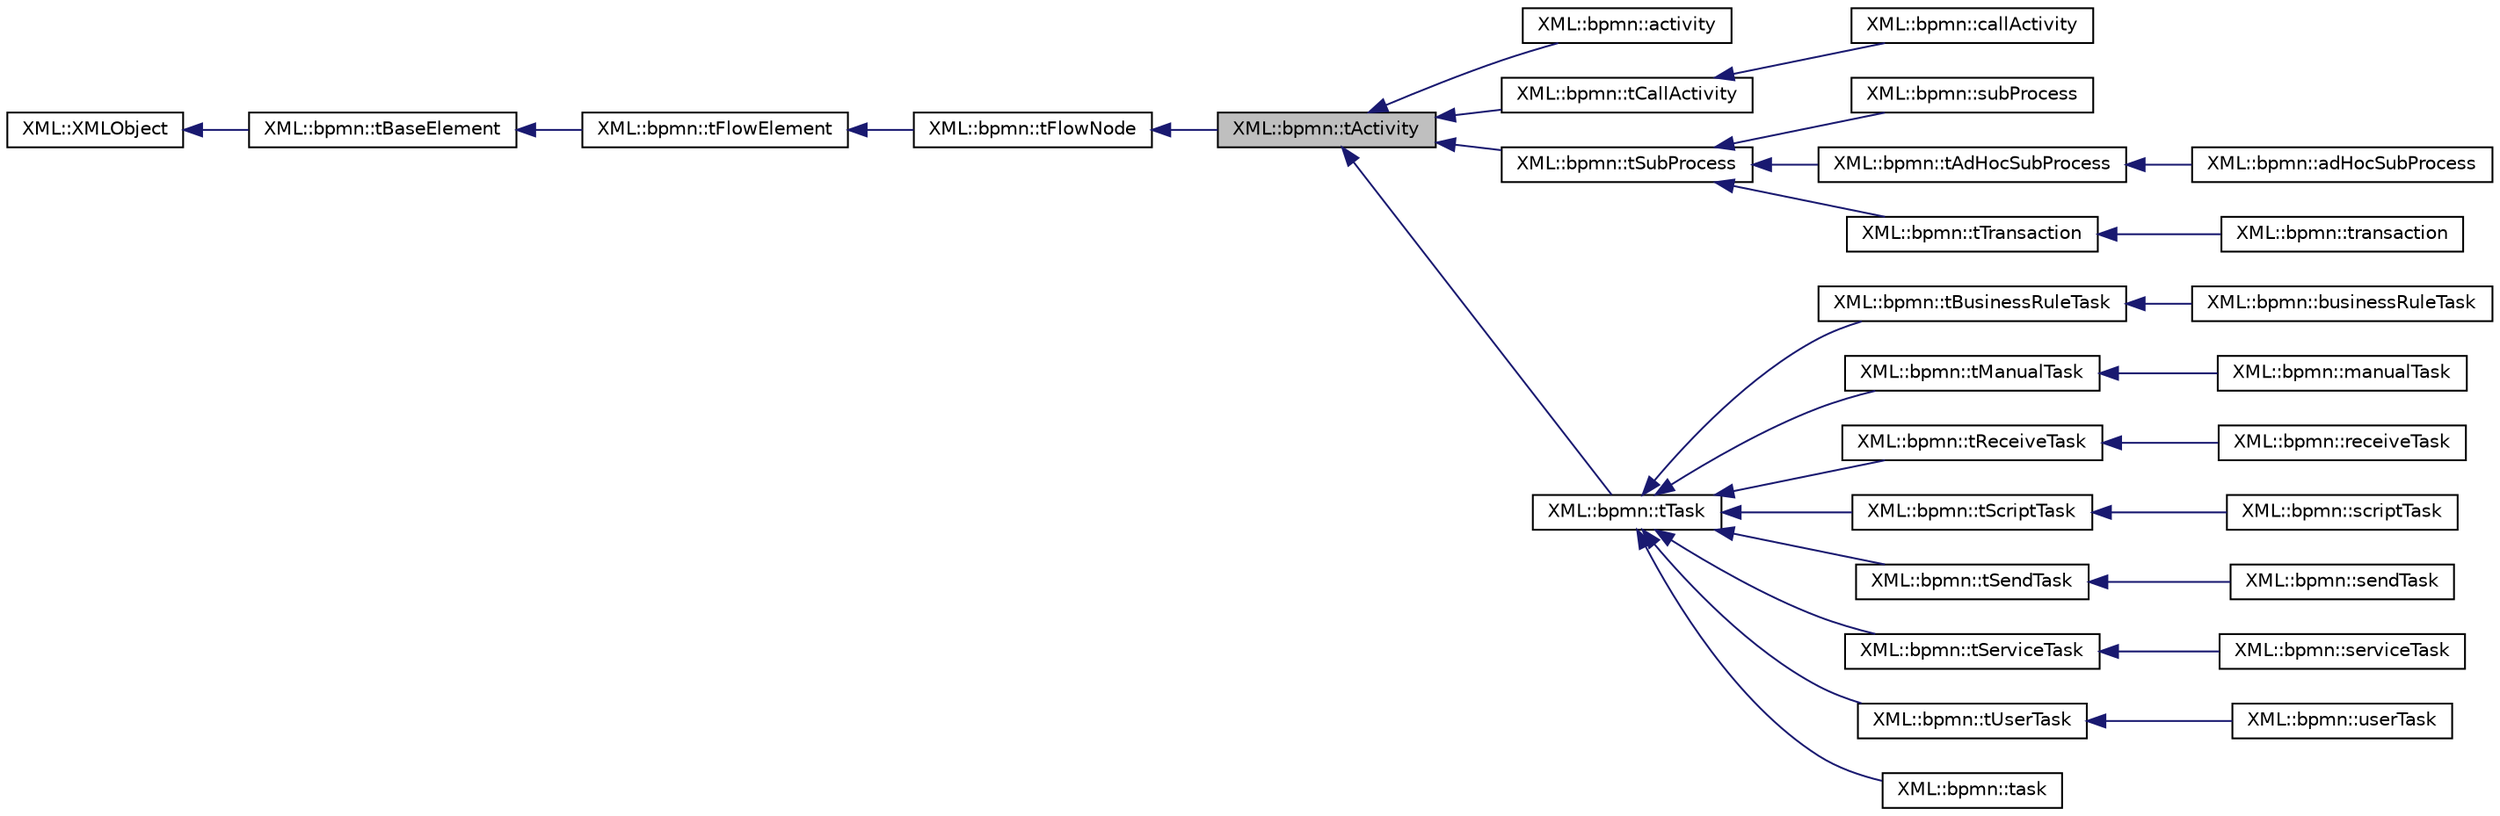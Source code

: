 digraph "XML::bpmn::tActivity"
{
 // LATEX_PDF_SIZE
  edge [fontname="Helvetica",fontsize="10",labelfontname="Helvetica",labelfontsize="10"];
  node [fontname="Helvetica",fontsize="10",shape=record];
  rankdir="LR";
  Node1 [label="XML::bpmn::tActivity",height=0.2,width=0.4,color="black", fillcolor="grey75", style="filled", fontcolor="black",tooltip=" "];
  Node2 -> Node1 [dir="back",color="midnightblue",fontsize="10",style="solid",fontname="Helvetica"];
  Node2 [label="XML::bpmn::tFlowNode",height=0.2,width=0.4,color="black", fillcolor="white", style="filled",URL="$classXML_1_1bpmn_1_1tFlowNode.html",tooltip=" "];
  Node3 -> Node2 [dir="back",color="midnightblue",fontsize="10",style="solid",fontname="Helvetica"];
  Node3 [label="XML::bpmn::tFlowElement",height=0.2,width=0.4,color="black", fillcolor="white", style="filled",URL="$classXML_1_1bpmn_1_1tFlowElement.html",tooltip=" "];
  Node4 -> Node3 [dir="back",color="midnightblue",fontsize="10",style="solid",fontname="Helvetica"];
  Node4 [label="XML::bpmn::tBaseElement",height=0.2,width=0.4,color="black", fillcolor="white", style="filled",URL="$classXML_1_1bpmn_1_1tBaseElement.html",tooltip=" "];
  Node5 -> Node4 [dir="back",color="midnightblue",fontsize="10",style="solid",fontname="Helvetica"];
  Node5 [label="XML::XMLObject",height=0.2,width=0.4,color="black", fillcolor="white", style="filled",URL="$classXML_1_1XMLObject.html",tooltip=" "];
  Node1 -> Node6 [dir="back",color="midnightblue",fontsize="10",style="solid",fontname="Helvetica"];
  Node6 [label="XML::bpmn::activity",height=0.2,width=0.4,color="black", fillcolor="white", style="filled",URL="$classXML_1_1bpmn_1_1activity.html",tooltip=" "];
  Node1 -> Node7 [dir="back",color="midnightblue",fontsize="10",style="solid",fontname="Helvetica"];
  Node7 [label="XML::bpmn::tCallActivity",height=0.2,width=0.4,color="black", fillcolor="white", style="filled",URL="$classXML_1_1bpmn_1_1tCallActivity.html",tooltip=" "];
  Node7 -> Node8 [dir="back",color="midnightblue",fontsize="10",style="solid",fontname="Helvetica"];
  Node8 [label="XML::bpmn::callActivity",height=0.2,width=0.4,color="black", fillcolor="white", style="filled",URL="$classXML_1_1bpmn_1_1callActivity.html",tooltip=" "];
  Node1 -> Node9 [dir="back",color="midnightblue",fontsize="10",style="solid",fontname="Helvetica"];
  Node9 [label="XML::bpmn::tSubProcess",height=0.2,width=0.4,color="black", fillcolor="white", style="filled",URL="$classXML_1_1bpmn_1_1tSubProcess.html",tooltip=" "];
  Node9 -> Node10 [dir="back",color="midnightblue",fontsize="10",style="solid",fontname="Helvetica"];
  Node10 [label="XML::bpmn::subProcess",height=0.2,width=0.4,color="black", fillcolor="white", style="filled",URL="$classXML_1_1bpmn_1_1subProcess.html",tooltip=" "];
  Node9 -> Node11 [dir="back",color="midnightblue",fontsize="10",style="solid",fontname="Helvetica"];
  Node11 [label="XML::bpmn::tAdHocSubProcess",height=0.2,width=0.4,color="black", fillcolor="white", style="filled",URL="$classXML_1_1bpmn_1_1tAdHocSubProcess.html",tooltip=" "];
  Node11 -> Node12 [dir="back",color="midnightblue",fontsize="10",style="solid",fontname="Helvetica"];
  Node12 [label="XML::bpmn::adHocSubProcess",height=0.2,width=0.4,color="black", fillcolor="white", style="filled",URL="$classXML_1_1bpmn_1_1adHocSubProcess.html",tooltip=" "];
  Node9 -> Node13 [dir="back",color="midnightblue",fontsize="10",style="solid",fontname="Helvetica"];
  Node13 [label="XML::bpmn::tTransaction",height=0.2,width=0.4,color="black", fillcolor="white", style="filled",URL="$classXML_1_1bpmn_1_1tTransaction.html",tooltip=" "];
  Node13 -> Node14 [dir="back",color="midnightblue",fontsize="10",style="solid",fontname="Helvetica"];
  Node14 [label="XML::bpmn::transaction",height=0.2,width=0.4,color="black", fillcolor="white", style="filled",URL="$classXML_1_1bpmn_1_1transaction.html",tooltip=" "];
  Node1 -> Node15 [dir="back",color="midnightblue",fontsize="10",style="solid",fontname="Helvetica"];
  Node15 [label="XML::bpmn::tTask",height=0.2,width=0.4,color="black", fillcolor="white", style="filled",URL="$classXML_1_1bpmn_1_1tTask.html",tooltip=" "];
  Node15 -> Node16 [dir="back",color="midnightblue",fontsize="10",style="solid",fontname="Helvetica"];
  Node16 [label="XML::bpmn::tBusinessRuleTask",height=0.2,width=0.4,color="black", fillcolor="white", style="filled",URL="$classXML_1_1bpmn_1_1tBusinessRuleTask.html",tooltip=" "];
  Node16 -> Node17 [dir="back",color="midnightblue",fontsize="10",style="solid",fontname="Helvetica"];
  Node17 [label="XML::bpmn::businessRuleTask",height=0.2,width=0.4,color="black", fillcolor="white", style="filled",URL="$classXML_1_1bpmn_1_1businessRuleTask.html",tooltip=" "];
  Node15 -> Node18 [dir="back",color="midnightblue",fontsize="10",style="solid",fontname="Helvetica"];
  Node18 [label="XML::bpmn::tManualTask",height=0.2,width=0.4,color="black", fillcolor="white", style="filled",URL="$classXML_1_1bpmn_1_1tManualTask.html",tooltip=" "];
  Node18 -> Node19 [dir="back",color="midnightblue",fontsize="10",style="solid",fontname="Helvetica"];
  Node19 [label="XML::bpmn::manualTask",height=0.2,width=0.4,color="black", fillcolor="white", style="filled",URL="$classXML_1_1bpmn_1_1manualTask.html",tooltip=" "];
  Node15 -> Node20 [dir="back",color="midnightblue",fontsize="10",style="solid",fontname="Helvetica"];
  Node20 [label="XML::bpmn::tReceiveTask",height=0.2,width=0.4,color="black", fillcolor="white", style="filled",URL="$classXML_1_1bpmn_1_1tReceiveTask.html",tooltip=" "];
  Node20 -> Node21 [dir="back",color="midnightblue",fontsize="10",style="solid",fontname="Helvetica"];
  Node21 [label="XML::bpmn::receiveTask",height=0.2,width=0.4,color="black", fillcolor="white", style="filled",URL="$classXML_1_1bpmn_1_1receiveTask.html",tooltip=" "];
  Node15 -> Node22 [dir="back",color="midnightblue",fontsize="10",style="solid",fontname="Helvetica"];
  Node22 [label="XML::bpmn::tScriptTask",height=0.2,width=0.4,color="black", fillcolor="white", style="filled",URL="$classXML_1_1bpmn_1_1tScriptTask.html",tooltip=" "];
  Node22 -> Node23 [dir="back",color="midnightblue",fontsize="10",style="solid",fontname="Helvetica"];
  Node23 [label="XML::bpmn::scriptTask",height=0.2,width=0.4,color="black", fillcolor="white", style="filled",URL="$classXML_1_1bpmn_1_1scriptTask.html",tooltip=" "];
  Node15 -> Node24 [dir="back",color="midnightblue",fontsize="10",style="solid",fontname="Helvetica"];
  Node24 [label="XML::bpmn::tSendTask",height=0.2,width=0.4,color="black", fillcolor="white", style="filled",URL="$classXML_1_1bpmn_1_1tSendTask.html",tooltip=" "];
  Node24 -> Node25 [dir="back",color="midnightblue",fontsize="10",style="solid",fontname="Helvetica"];
  Node25 [label="XML::bpmn::sendTask",height=0.2,width=0.4,color="black", fillcolor="white", style="filled",URL="$classXML_1_1bpmn_1_1sendTask.html",tooltip=" "];
  Node15 -> Node26 [dir="back",color="midnightblue",fontsize="10",style="solid",fontname="Helvetica"];
  Node26 [label="XML::bpmn::tServiceTask",height=0.2,width=0.4,color="black", fillcolor="white", style="filled",URL="$classXML_1_1bpmn_1_1tServiceTask.html",tooltip=" "];
  Node26 -> Node27 [dir="back",color="midnightblue",fontsize="10",style="solid",fontname="Helvetica"];
  Node27 [label="XML::bpmn::serviceTask",height=0.2,width=0.4,color="black", fillcolor="white", style="filled",URL="$classXML_1_1bpmn_1_1serviceTask.html",tooltip=" "];
  Node15 -> Node28 [dir="back",color="midnightblue",fontsize="10",style="solid",fontname="Helvetica"];
  Node28 [label="XML::bpmn::tUserTask",height=0.2,width=0.4,color="black", fillcolor="white", style="filled",URL="$classXML_1_1bpmn_1_1tUserTask.html",tooltip=" "];
  Node28 -> Node29 [dir="back",color="midnightblue",fontsize="10",style="solid",fontname="Helvetica"];
  Node29 [label="XML::bpmn::userTask",height=0.2,width=0.4,color="black", fillcolor="white", style="filled",URL="$classXML_1_1bpmn_1_1userTask.html",tooltip=" "];
  Node15 -> Node30 [dir="back",color="midnightblue",fontsize="10",style="solid",fontname="Helvetica"];
  Node30 [label="XML::bpmn::task",height=0.2,width=0.4,color="black", fillcolor="white", style="filled",URL="$classXML_1_1bpmn_1_1task.html",tooltip=" "];
}
